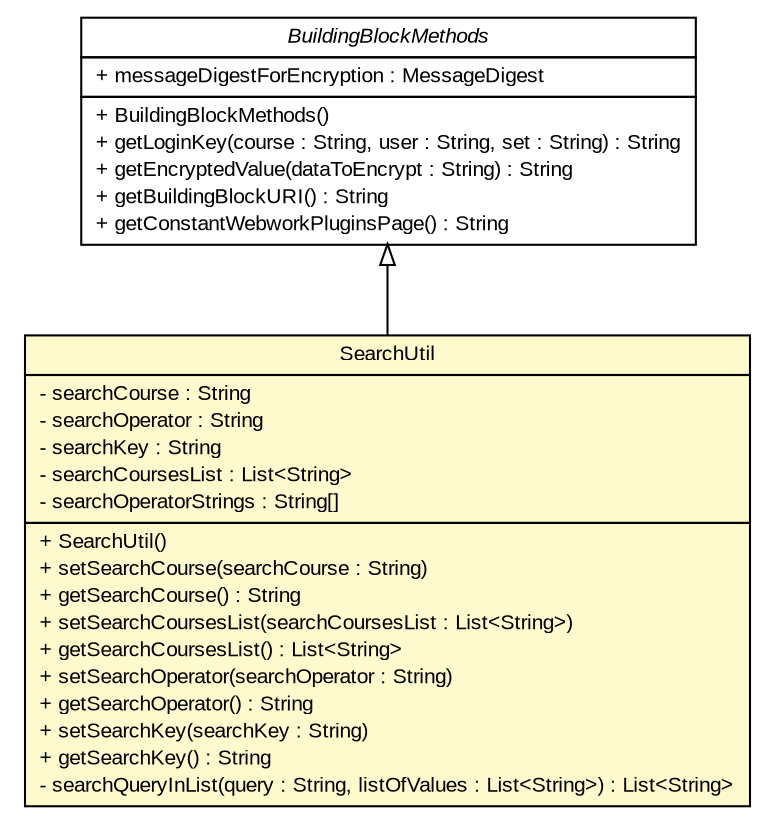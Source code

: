 #!/usr/local/bin/dot
#
# Class diagram 
# Generated by UMLGraph version 5.4 (http://www.umlgraph.org/)
#

digraph G {
	edge [fontname="arial",fontsize=10,labelfontname="arial",labelfontsize=10];
	node [fontname="arial",fontsize=10,shape=plaintext];
	nodesep=0.25;
	ranksep=0.5;
	// edu.missouri.SearchUtil
	c237 [label=<<table title="edu.missouri.SearchUtil" border="0" cellborder="1" cellspacing="0" cellpadding="2" port="p" bgcolor="lemonChiffon" href="./SearchUtil.html">
		<tr><td><table border="0" cellspacing="0" cellpadding="1">
<tr><td align="center" balign="center"> SearchUtil </td></tr>
		</table></td></tr>
		<tr><td><table border="0" cellspacing="0" cellpadding="1">
<tr><td align="left" balign="left"> - searchCourse : String </td></tr>
<tr><td align="left" balign="left"> - searchOperator : String </td></tr>
<tr><td align="left" balign="left"> - searchKey : String </td></tr>
<tr><td align="left" balign="left"> - searchCoursesList : List&lt;String&gt; </td></tr>
<tr><td align="left" balign="left"> - searchOperatorStrings : String[] </td></tr>
		</table></td></tr>
		<tr><td><table border="0" cellspacing="0" cellpadding="1">
<tr><td align="left" balign="left"> + SearchUtil() </td></tr>
<tr><td align="left" balign="left"> + setSearchCourse(searchCourse : String) </td></tr>
<tr><td align="left" balign="left"> + getSearchCourse() : String </td></tr>
<tr><td align="left" balign="left"> + setSearchCoursesList(searchCoursesList : List&lt;String&gt;) </td></tr>
<tr><td align="left" balign="left"> + getSearchCoursesList() : List&lt;String&gt; </td></tr>
<tr><td align="left" balign="left"> + setSearchOperator(searchOperator : String) </td></tr>
<tr><td align="left" balign="left"> + getSearchOperator() : String </td></tr>
<tr><td align="left" balign="left"> + setSearchKey(searchKey : String) </td></tr>
<tr><td align="left" balign="left"> + getSearchKey() : String </td></tr>
<tr><td align="left" balign="left"> - searchQueryInList(query : String, listOfValues : List&lt;String&gt;) : List&lt;String&gt; </td></tr>
		</table></td></tr>
		</table>>, URL="./SearchUtil.html", fontname="arial", fontcolor="black", fontsize=10.0];
	// edu.missouri.BuildingBlockMethods
	c241 [label=<<table title="edu.missouri.BuildingBlockMethods" border="0" cellborder="1" cellspacing="0" cellpadding="2" port="p" href="./BuildingBlockMethods.html">
		<tr><td><table border="0" cellspacing="0" cellpadding="1">
<tr><td align="center" balign="center"><font face="arial italic"> BuildingBlockMethods </font></td></tr>
		</table></td></tr>
		<tr><td><table border="0" cellspacing="0" cellpadding="1">
<tr><td align="left" balign="left"> + messageDigestForEncryption : MessageDigest </td></tr>
		</table></td></tr>
		<tr><td><table border="0" cellspacing="0" cellpadding="1">
<tr><td align="left" balign="left"> + BuildingBlockMethods() </td></tr>
<tr><td align="left" balign="left"> + getLoginKey(course : String, user : String, set : String) : String </td></tr>
<tr><td align="left" balign="left"> + getEncryptedValue(dataToEncrypt : String) : String </td></tr>
<tr><td align="left" balign="left"> + getBuildingBlockURI() : String </td></tr>
<tr><td align="left" balign="left"> + getConstantWebworkPluginsPage() : String </td></tr>
		</table></td></tr>
		</table>>, URL="./BuildingBlockMethods.html", fontname="arial", fontcolor="black", fontsize=10.0];
	//edu.missouri.SearchUtil extends edu.missouri.BuildingBlockMethods
	c241:p -> c237:p [dir=back,arrowtail=empty];
}

